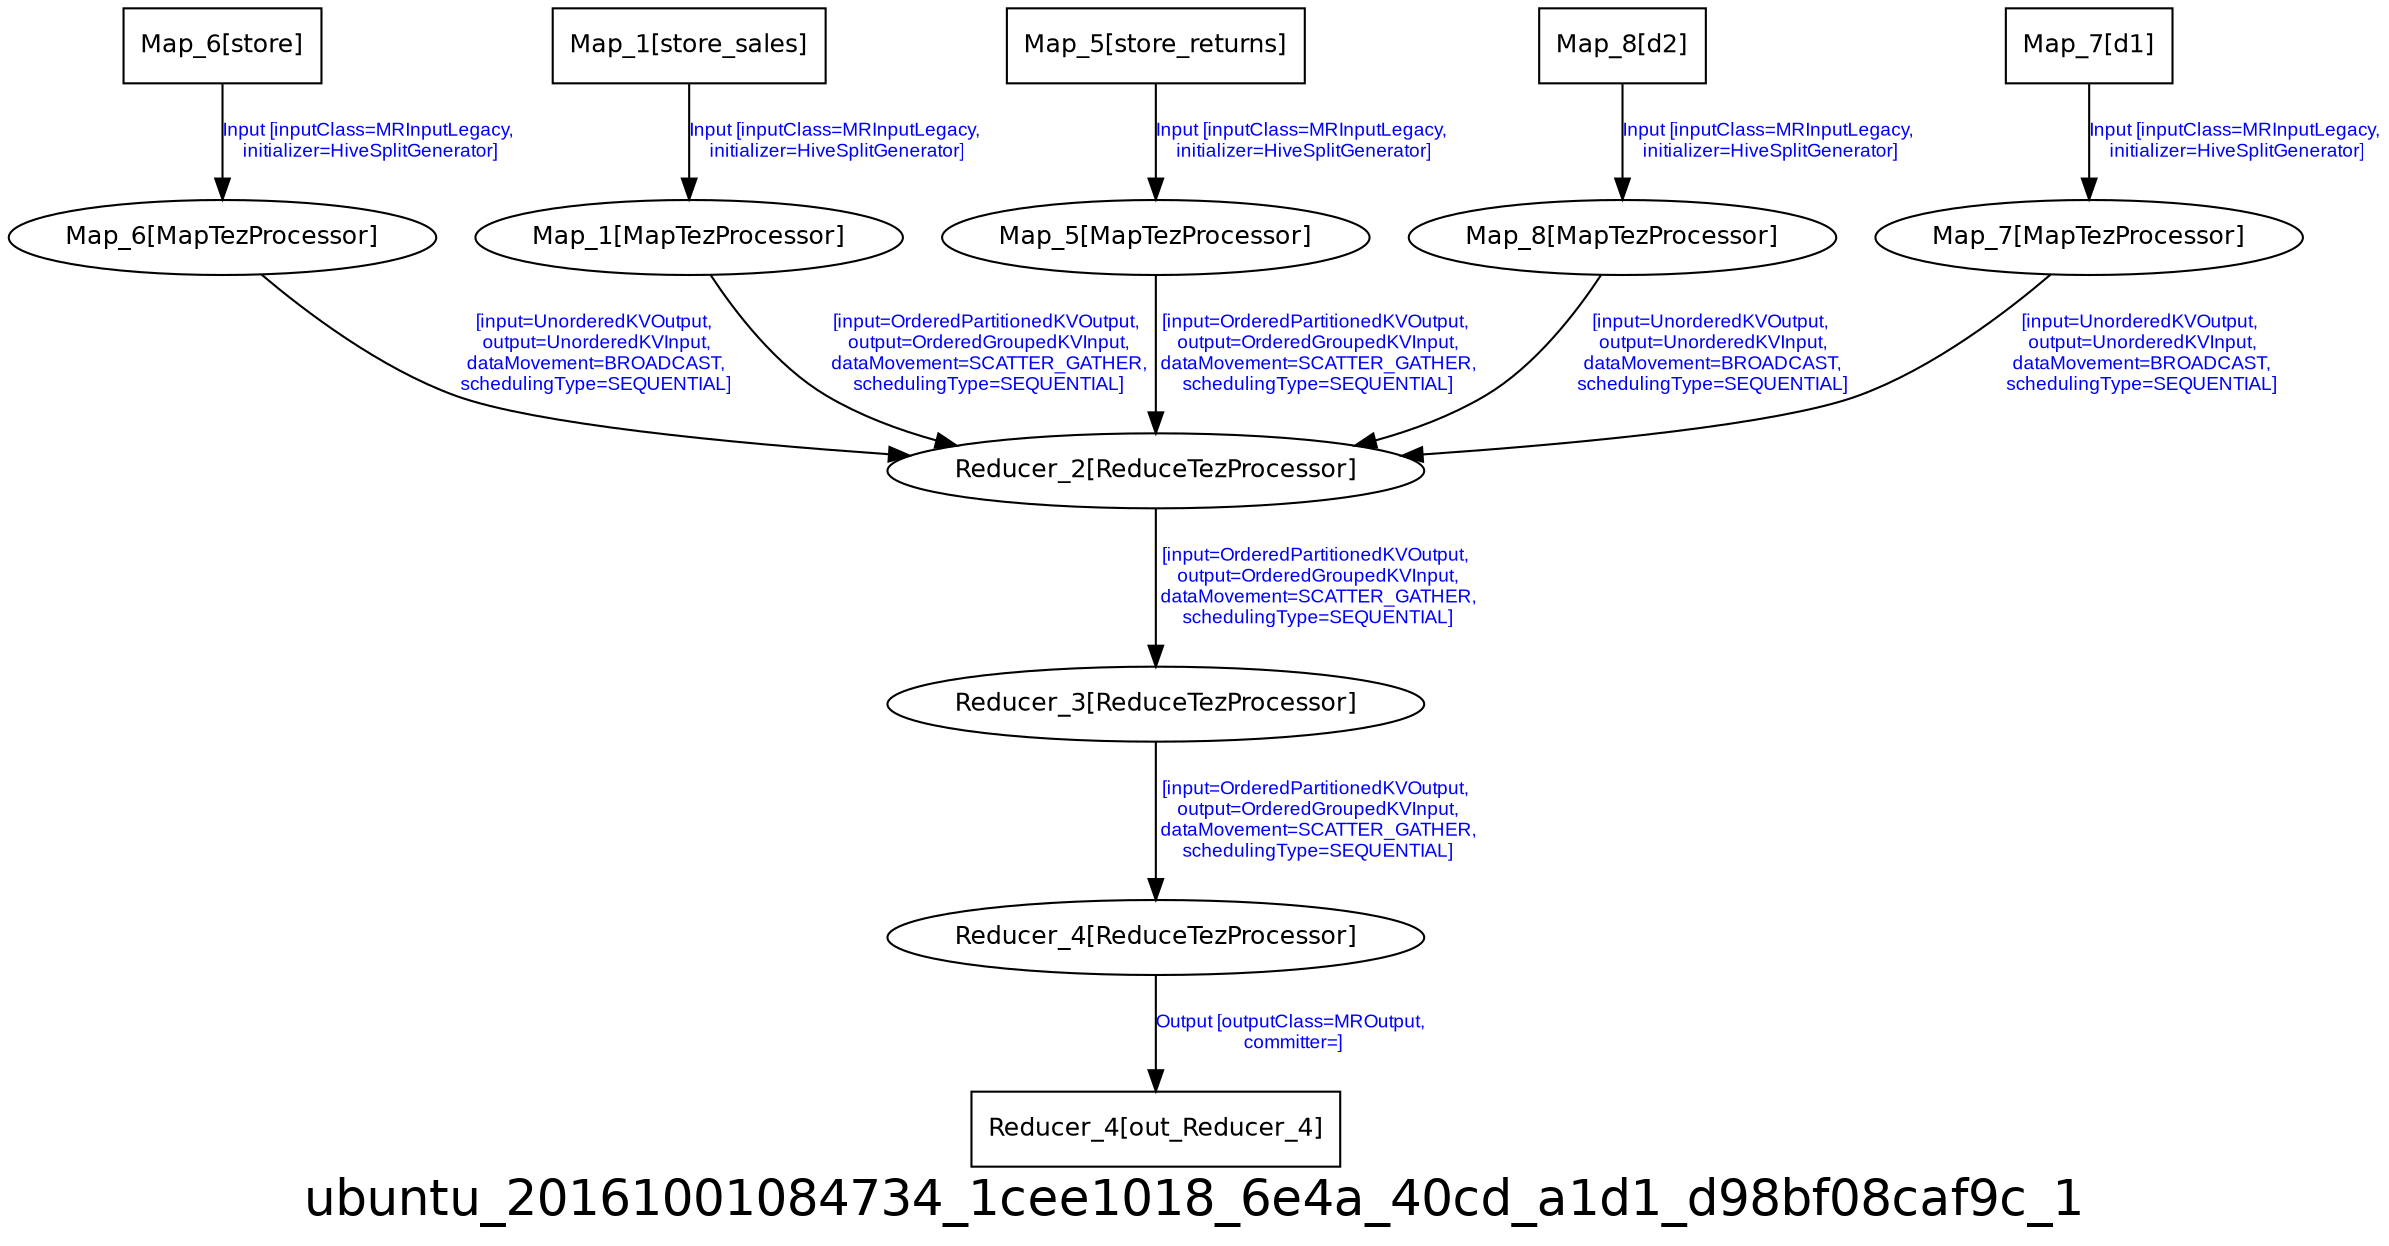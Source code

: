digraph ubuntu_20161001084734_1cee1018_6e4a_40cd_a1d1_d98bf08caf9c_1 {
graph [ label="ubuntu_20161001084734_1cee1018_6e4a_40cd_a1d1_d98bf08caf9c_1", fontsize=24, fontname=Helvetica];
node [fontsize=12, fontname=Helvetica];
edge [fontsize=9, fontcolor=blue, fontname=Arial];
"ubuntu_20161001084734_1cee1018_6e4a_40cd_a1d1_d98bf08caf9c_1.Reducer_4_out_Reducer_4" [ label = "Reducer_4[out_Reducer_4]", shape = "box" ];
"ubuntu_20161001084734_1cee1018_6e4a_40cd_a1d1_d98bf08caf9c_1.Reducer_4" [ label = "Reducer_4[ReduceTezProcessor]" ];
"ubuntu_20161001084734_1cee1018_6e4a_40cd_a1d1_d98bf08caf9c_1.Reducer_4" -> "ubuntu_20161001084734_1cee1018_6e4a_40cd_a1d1_d98bf08caf9c_1.Reducer_4_out_Reducer_4" [ label = "Output [outputClass=MROutput,\n committer=]" ];
"ubuntu_20161001084734_1cee1018_6e4a_40cd_a1d1_d98bf08caf9c_1.Reducer_3" [ label = "Reducer_3[ReduceTezProcessor]" ];
"ubuntu_20161001084734_1cee1018_6e4a_40cd_a1d1_d98bf08caf9c_1.Reducer_3" -> "ubuntu_20161001084734_1cee1018_6e4a_40cd_a1d1_d98bf08caf9c_1.Reducer_4" [ label = "[input=OrderedPartitionedKVOutput,\n output=OrderedGroupedKVInput,\n dataMovement=SCATTER_GATHER,\n schedulingType=SEQUENTIAL]" ];
"ubuntu_20161001084734_1cee1018_6e4a_40cd_a1d1_d98bf08caf9c_1.Map_6" [ label = "Map_6[MapTezProcessor]" ];
"ubuntu_20161001084734_1cee1018_6e4a_40cd_a1d1_d98bf08caf9c_1.Map_6" -> "ubuntu_20161001084734_1cee1018_6e4a_40cd_a1d1_d98bf08caf9c_1.Reducer_2" [ label = "[input=UnorderedKVOutput,\n output=UnorderedKVInput,\n dataMovement=BROADCAST,\n schedulingType=SEQUENTIAL]" ];
"ubuntu_20161001084734_1cee1018_6e4a_40cd_a1d1_d98bf08caf9c_1.Map_1" [ label = "Map_1[MapTezProcessor]" ];
"ubuntu_20161001084734_1cee1018_6e4a_40cd_a1d1_d98bf08caf9c_1.Map_1" -> "ubuntu_20161001084734_1cee1018_6e4a_40cd_a1d1_d98bf08caf9c_1.Reducer_2" [ label = "[input=OrderedPartitionedKVOutput,\n output=OrderedGroupedKVInput,\n dataMovement=SCATTER_GATHER,\n schedulingType=SEQUENTIAL]" ];
"ubuntu_20161001084734_1cee1018_6e4a_40cd_a1d1_d98bf08caf9c_1.Map_5" [ label = "Map_5[MapTezProcessor]" ];
"ubuntu_20161001084734_1cee1018_6e4a_40cd_a1d1_d98bf08caf9c_1.Map_5" -> "ubuntu_20161001084734_1cee1018_6e4a_40cd_a1d1_d98bf08caf9c_1.Reducer_2" [ label = "[input=OrderedPartitionedKVOutput,\n output=OrderedGroupedKVInput,\n dataMovement=SCATTER_GATHER,\n schedulingType=SEQUENTIAL]" ];
"ubuntu_20161001084734_1cee1018_6e4a_40cd_a1d1_d98bf08caf9c_1.Map_1_store_sales" [ label = "Map_1[store_sales]", shape = "box" ];
"ubuntu_20161001084734_1cee1018_6e4a_40cd_a1d1_d98bf08caf9c_1.Map_1_store_sales" -> "ubuntu_20161001084734_1cee1018_6e4a_40cd_a1d1_d98bf08caf9c_1.Map_1" [ label = "Input [inputClass=MRInputLegacy,\n initializer=HiveSplitGenerator]" ];
"ubuntu_20161001084734_1cee1018_6e4a_40cd_a1d1_d98bf08caf9c_1.Map_5_store_returns" [ label = "Map_5[store_returns]", shape = "box" ];
"ubuntu_20161001084734_1cee1018_6e4a_40cd_a1d1_d98bf08caf9c_1.Map_5_store_returns" -> "ubuntu_20161001084734_1cee1018_6e4a_40cd_a1d1_d98bf08caf9c_1.Map_5" [ label = "Input [inputClass=MRInputLegacy,\n initializer=HiveSplitGenerator]" ];
"ubuntu_20161001084734_1cee1018_6e4a_40cd_a1d1_d98bf08caf9c_1.Reducer_2" [ label = "Reducer_2[ReduceTezProcessor]" ];
"ubuntu_20161001084734_1cee1018_6e4a_40cd_a1d1_d98bf08caf9c_1.Reducer_2" -> "ubuntu_20161001084734_1cee1018_6e4a_40cd_a1d1_d98bf08caf9c_1.Reducer_3" [ label = "[input=OrderedPartitionedKVOutput,\n output=OrderedGroupedKVInput,\n dataMovement=SCATTER_GATHER,\n schedulingType=SEQUENTIAL]" ];
"ubuntu_20161001084734_1cee1018_6e4a_40cd_a1d1_d98bf08caf9c_1.Map_6_store" [ label = "Map_6[store]", shape = "box" ];
"ubuntu_20161001084734_1cee1018_6e4a_40cd_a1d1_d98bf08caf9c_1.Map_6_store" -> "ubuntu_20161001084734_1cee1018_6e4a_40cd_a1d1_d98bf08caf9c_1.Map_6" [ label = "Input [inputClass=MRInputLegacy,\n initializer=HiveSplitGenerator]" ];
"ubuntu_20161001084734_1cee1018_6e4a_40cd_a1d1_d98bf08caf9c_1.Map_8" [ label = "Map_8[MapTezProcessor]" ];
"ubuntu_20161001084734_1cee1018_6e4a_40cd_a1d1_d98bf08caf9c_1.Map_8" -> "ubuntu_20161001084734_1cee1018_6e4a_40cd_a1d1_d98bf08caf9c_1.Reducer_2" [ label = "[input=UnorderedKVOutput,\n output=UnorderedKVInput,\n dataMovement=BROADCAST,\n schedulingType=SEQUENTIAL]" ];
"ubuntu_20161001084734_1cee1018_6e4a_40cd_a1d1_d98bf08caf9c_1.Map_7_d1" [ label = "Map_7[d1]", shape = "box" ];
"ubuntu_20161001084734_1cee1018_6e4a_40cd_a1d1_d98bf08caf9c_1.Map_7_d1" -> "ubuntu_20161001084734_1cee1018_6e4a_40cd_a1d1_d98bf08caf9c_1.Map_7" [ label = "Input [inputClass=MRInputLegacy,\n initializer=HiveSplitGenerator]" ];
"ubuntu_20161001084734_1cee1018_6e4a_40cd_a1d1_d98bf08caf9c_1.Map_7" [ label = "Map_7[MapTezProcessor]" ];
"ubuntu_20161001084734_1cee1018_6e4a_40cd_a1d1_d98bf08caf9c_1.Map_7" -> "ubuntu_20161001084734_1cee1018_6e4a_40cd_a1d1_d98bf08caf9c_1.Reducer_2" [ label = "[input=UnorderedKVOutput,\n output=UnorderedKVInput,\n dataMovement=BROADCAST,\n schedulingType=SEQUENTIAL]" ];
"ubuntu_20161001084734_1cee1018_6e4a_40cd_a1d1_d98bf08caf9c_1.Map_8_d2" [ label = "Map_8[d2]", shape = "box" ];
"ubuntu_20161001084734_1cee1018_6e4a_40cd_a1d1_d98bf08caf9c_1.Map_8_d2" -> "ubuntu_20161001084734_1cee1018_6e4a_40cd_a1d1_d98bf08caf9c_1.Map_8" [ label = "Input [inputClass=MRInputLegacy,\n initializer=HiveSplitGenerator]" ];
}
